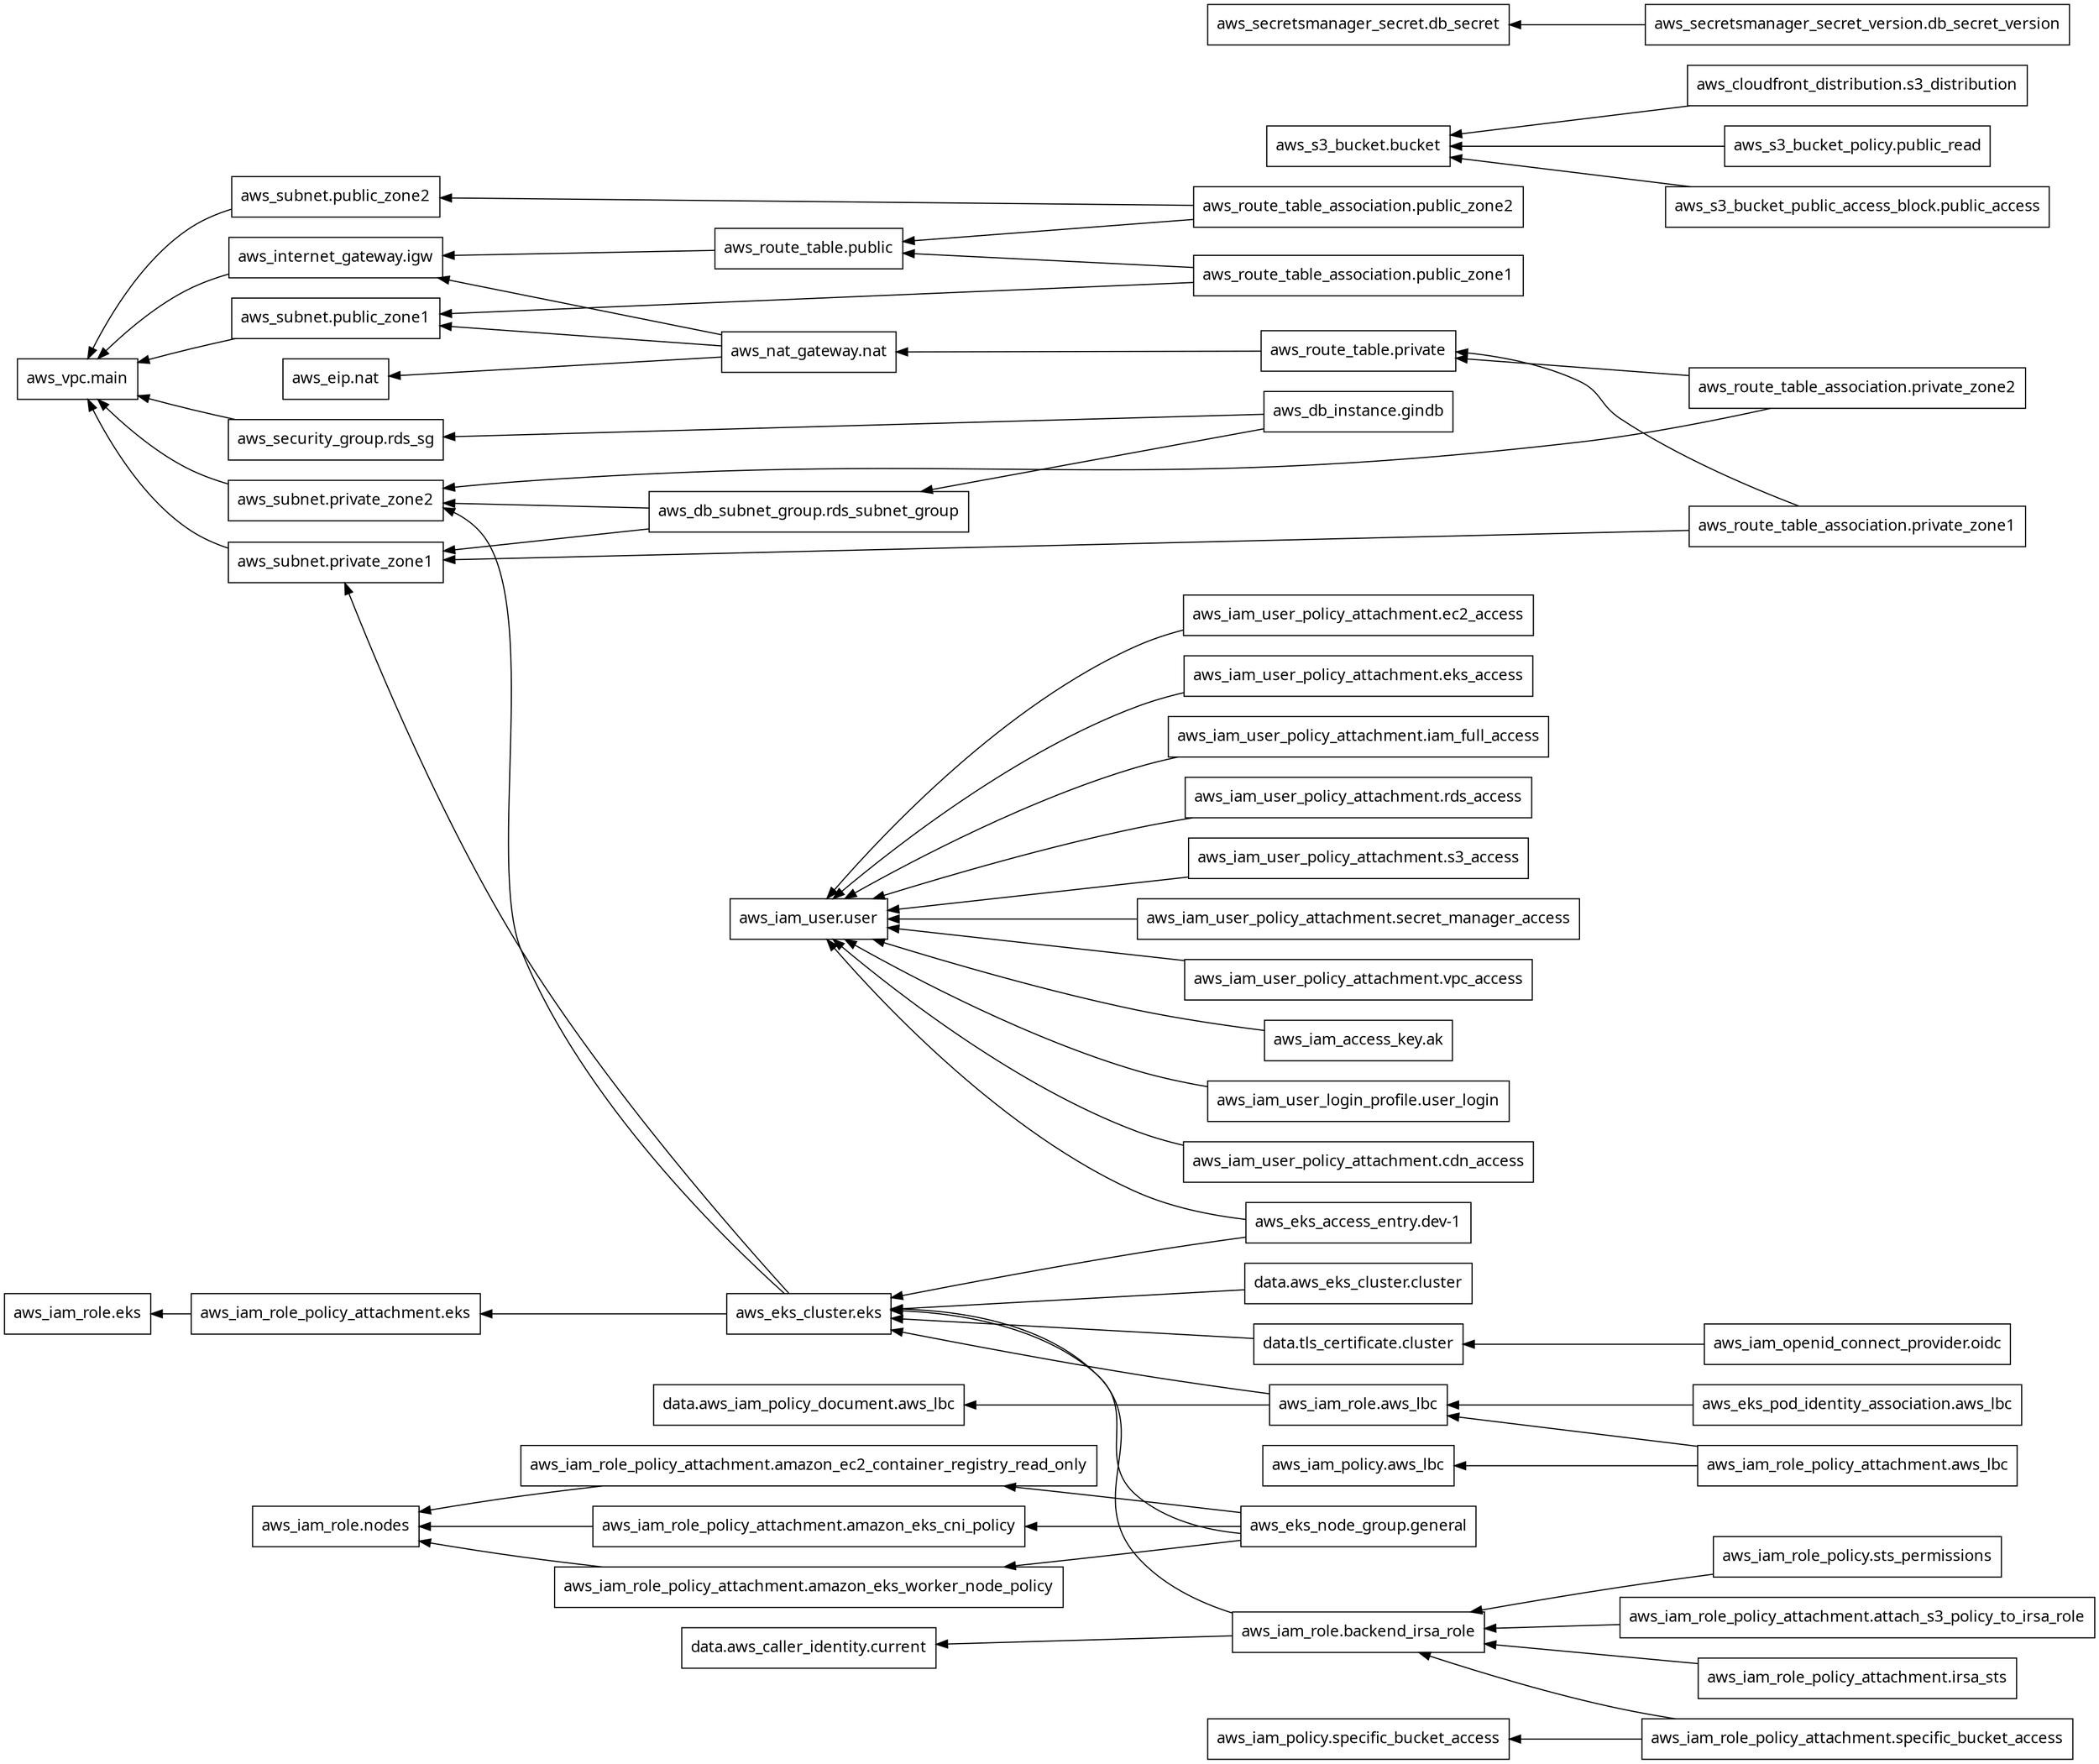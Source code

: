 digraph G {
  rankdir = "RL";
  node [shape = rect, fontname = "sans-serif"];

  "data.aws_caller_identity.current" [label="data.aws_caller_identity.current"];
  "data.aws_eks_cluster.cluster" [label="data.aws_eks_cluster.cluster"];
  "data.aws_iam_policy_document.aws_lbc" [label="data.aws_iam_policy_document.aws_lbc"];
  "data.tls_certificate.cluster" [label="data.tls_certificate.cluster"];
  "aws_cloudfront_distribution.s3_distribution" [label="aws_cloudfront_distribution.s3_distribution"];
  "aws_db_instance.gindb" [label="aws_db_instance.gindb"];
  "aws_db_subnet_group.rds_subnet_group" [label="aws_db_subnet_group.rds_subnet_group"];
  "aws_eip.nat" [label="aws_eip.nat"];
  "aws_eks_access_entry.dev-1" [label="aws_eks_access_entry.dev-1"];
  "aws_eks_cluster.eks" [label="aws_eks_cluster.eks"];
  "aws_eks_node_group.general" [label="aws_eks_node_group.general"];
  "aws_eks_pod_identity_association.aws_lbc" [label="aws_eks_pod_identity_association.aws_lbc"];
  "aws_iam_access_key.ak" [label="aws_iam_access_key.ak"];
  "aws_iam_openid_connect_provider.oidc" [label="aws_iam_openid_connect_provider.oidc"];
  "aws_iam_policy.aws_lbc" [label="aws_iam_policy.aws_lbc"];
  "aws_iam_policy.specific_bucket_access" [label="aws_iam_policy.specific_bucket_access"];
  "aws_iam_role.aws_lbc" [label="aws_iam_role.aws_lbc"];
  "aws_iam_role.backend_irsa_role" [label="aws_iam_role.backend_irsa_role"];
  "aws_iam_role.eks" [label="aws_iam_role.eks"];
  "aws_iam_role.nodes" [label="aws_iam_role.nodes"];
  "aws_iam_role_policy.sts_permissions" [label="aws_iam_role_policy.sts_permissions"];
  "aws_iam_role_policy_attachment.amazon_ec2_container_registry_read_only" [label="aws_iam_role_policy_attachment.amazon_ec2_container_registry_read_only"];
  "aws_iam_role_policy_attachment.amazon_eks_cni_policy" [label="aws_iam_role_policy_attachment.amazon_eks_cni_policy"];
  "aws_iam_role_policy_attachment.amazon_eks_worker_node_policy" [label="aws_iam_role_policy_attachment.amazon_eks_worker_node_policy"];
  "aws_iam_role_policy_attachment.attach_s3_policy_to_irsa_role" [label="aws_iam_role_policy_attachment.attach_s3_policy_to_irsa_role"];
  "aws_iam_role_policy_attachment.aws_lbc" [label="aws_iam_role_policy_attachment.aws_lbc"];
  "aws_iam_role_policy_attachment.eks" [label="aws_iam_role_policy_attachment.eks"];
  "aws_iam_role_policy_attachment.irsa_sts" [label="aws_iam_role_policy_attachment.irsa_sts"];
  "aws_iam_role_policy_attachment.specific_bucket_access" [label="aws_iam_role_policy_attachment.specific_bucket_access"];
  "aws_iam_user.user" [label="aws_iam_user.user"];
  "aws_iam_user_login_profile.user_login" [label="aws_iam_user_login_profile.user_login"];
  "aws_iam_user_policy_attachment.cdn_access" [label="aws_iam_user_policy_attachment.cdn_access"];
  "aws_iam_user_policy_attachment.ec2_access" [label="aws_iam_user_policy_attachment.ec2_access"];
  "aws_iam_user_policy_attachment.eks_access" [label="aws_iam_user_policy_attachment.eks_access"];
  "aws_iam_user_policy_attachment.iam_full_access" [label="aws_iam_user_policy_attachment.iam_full_access"];
  "aws_iam_user_policy_attachment.rds_access" [label="aws_iam_user_policy_attachment.rds_access"];
  "aws_iam_user_policy_attachment.s3_access" [label="aws_iam_user_policy_attachment.s3_access"];
  "aws_iam_user_policy_attachment.secret_manager_access" [label="aws_iam_user_policy_attachment.secret_manager_access"];
  "aws_iam_user_policy_attachment.vpc_access" [label="aws_iam_user_policy_attachment.vpc_access"];
  "aws_internet_gateway.igw" [label="aws_internet_gateway.igw"];
  "aws_nat_gateway.nat" [label="aws_nat_gateway.nat"];
  "aws_route_table.private" [label="aws_route_table.private"];
  "aws_route_table.public" [label="aws_route_table.public"];
  "aws_route_table_association.private_zone1" [label="aws_route_table_association.private_zone1"];
  "aws_route_table_association.private_zone2" [label="aws_route_table_association.private_zone2"];
  "aws_route_table_association.public_zone1" [label="aws_route_table_association.public_zone1"];
  "aws_route_table_association.public_zone2" [label="aws_route_table_association.public_zone2"];
  "aws_s3_bucket.bucket" [label="aws_s3_bucket.bucket"];
  "aws_s3_bucket_policy.public_read" [label="aws_s3_bucket_policy.public_read"];
  "aws_s3_bucket_public_access_block.public_access" [label="aws_s3_bucket_public_access_block.public_access"];
  "aws_secretsmanager_secret.db_secret" [label="aws_secretsmanager_secret.db_secret"];
  "aws_secretsmanager_secret_version.db_secret_version" [label="aws_secretsmanager_secret_version.db_secret_version"];
  "aws_security_group.rds_sg" [label="aws_security_group.rds_sg"];
  "aws_subnet.private_zone1" [label="aws_subnet.private_zone1"];
  "aws_subnet.private_zone2" [label="aws_subnet.private_zone2"];
  "aws_subnet.public_zone1" [label="aws_subnet.public_zone1"];
  "aws_subnet.public_zone2" [label="aws_subnet.public_zone2"];
  "aws_vpc.main" [label="aws_vpc.main"];
  "data.aws_eks_cluster.cluster" -> "aws_eks_cluster.eks";
  "data.tls_certificate.cluster" -> "aws_eks_cluster.eks";
  "aws_cloudfront_distribution.s3_distribution" -> "aws_s3_bucket.bucket";
  "aws_db_instance.gindb" -> "aws_db_subnet_group.rds_subnet_group";
  "aws_db_instance.gindb" -> "aws_security_group.rds_sg";
  "aws_db_subnet_group.rds_subnet_group" -> "aws_subnet.private_zone1";
  "aws_db_subnet_group.rds_subnet_group" -> "aws_subnet.private_zone2";
  "aws_eks_access_entry.dev-1" -> "aws_eks_cluster.eks";
  "aws_eks_access_entry.dev-1" -> "aws_iam_user.user";
  "aws_eks_cluster.eks" -> "aws_iam_role_policy_attachment.eks";
  "aws_eks_cluster.eks" -> "aws_subnet.private_zone1";
  "aws_eks_cluster.eks" -> "aws_subnet.private_zone2";
  "aws_eks_node_group.general" -> "aws_eks_cluster.eks";
  "aws_eks_node_group.general" -> "aws_iam_role_policy_attachment.amazon_ec2_container_registry_read_only";
  "aws_eks_node_group.general" -> "aws_iam_role_policy_attachment.amazon_eks_cni_policy";
  "aws_eks_node_group.general" -> "aws_iam_role_policy_attachment.amazon_eks_worker_node_policy";
  "aws_eks_pod_identity_association.aws_lbc" -> "aws_iam_role.aws_lbc";
  "aws_iam_access_key.ak" -> "aws_iam_user.user";
  "aws_iam_openid_connect_provider.oidc" -> "data.tls_certificate.cluster";
  "aws_iam_role.aws_lbc" -> "data.aws_iam_policy_document.aws_lbc";
  "aws_iam_role.aws_lbc" -> "aws_eks_cluster.eks";
  "aws_iam_role.backend_irsa_role" -> "data.aws_caller_identity.current";
  "aws_iam_role.backend_irsa_role" -> "aws_eks_cluster.eks";
  "aws_iam_role_policy.sts_permissions" -> "aws_iam_role.backend_irsa_role";
  "aws_iam_role_policy_attachment.amazon_ec2_container_registry_read_only" -> "aws_iam_role.nodes";
  "aws_iam_role_policy_attachment.amazon_eks_cni_policy" -> "aws_iam_role.nodes";
  "aws_iam_role_policy_attachment.amazon_eks_worker_node_policy" -> "aws_iam_role.nodes";
  "aws_iam_role_policy_attachment.attach_s3_policy_to_irsa_role" -> "aws_iam_role.backend_irsa_role";
  "aws_iam_role_policy_attachment.aws_lbc" -> "aws_iam_policy.aws_lbc";
  "aws_iam_role_policy_attachment.aws_lbc" -> "aws_iam_role.aws_lbc";
  "aws_iam_role_policy_attachment.eks" -> "aws_iam_role.eks";
  "aws_iam_role_policy_attachment.irsa_sts" -> "aws_iam_role.backend_irsa_role";
  "aws_iam_role_policy_attachment.specific_bucket_access" -> "aws_iam_policy.specific_bucket_access";
  "aws_iam_role_policy_attachment.specific_bucket_access" -> "aws_iam_role.backend_irsa_role";
  "aws_iam_user_login_profile.user_login" -> "aws_iam_user.user";
  "aws_iam_user_policy_attachment.cdn_access" -> "aws_iam_user.user";
  "aws_iam_user_policy_attachment.ec2_access" -> "aws_iam_user.user";
  "aws_iam_user_policy_attachment.eks_access" -> "aws_iam_user.user";
  "aws_iam_user_policy_attachment.iam_full_access" -> "aws_iam_user.user";
  "aws_iam_user_policy_attachment.rds_access" -> "aws_iam_user.user";
  "aws_iam_user_policy_attachment.s3_access" -> "aws_iam_user.user";
  "aws_iam_user_policy_attachment.secret_manager_access" -> "aws_iam_user.user";
  "aws_iam_user_policy_attachment.vpc_access" -> "aws_iam_user.user";
  "aws_internet_gateway.igw" -> "aws_vpc.main";
  "aws_nat_gateway.nat" -> "aws_eip.nat";
  "aws_nat_gateway.nat" -> "aws_internet_gateway.igw";
  "aws_nat_gateway.nat" -> "aws_subnet.public_zone1";
  "aws_route_table.private" -> "aws_nat_gateway.nat";
  "aws_route_table.public" -> "aws_internet_gateway.igw";
  "aws_route_table_association.private_zone1" -> "aws_route_table.private";
  "aws_route_table_association.private_zone1" -> "aws_subnet.private_zone1";
  "aws_route_table_association.private_zone2" -> "aws_route_table.private";
  "aws_route_table_association.private_zone2" -> "aws_subnet.private_zone2";
  "aws_route_table_association.public_zone1" -> "aws_route_table.public";
  "aws_route_table_association.public_zone1" -> "aws_subnet.public_zone1";
  "aws_route_table_association.public_zone2" -> "aws_route_table.public";
  "aws_route_table_association.public_zone2" -> "aws_subnet.public_zone2";
  "aws_s3_bucket_policy.public_read" -> "aws_s3_bucket.bucket";
  "aws_s3_bucket_public_access_block.public_access" -> "aws_s3_bucket.bucket";
  "aws_secretsmanager_secret_version.db_secret_version" -> "aws_secretsmanager_secret.db_secret";
  "aws_security_group.rds_sg" -> "aws_vpc.main";
  "aws_subnet.private_zone1" -> "aws_vpc.main";
  "aws_subnet.private_zone2" -> "aws_vpc.main";
  "aws_subnet.public_zone1" -> "aws_vpc.main";
  "aws_subnet.public_zone2" -> "aws_vpc.main";
}
